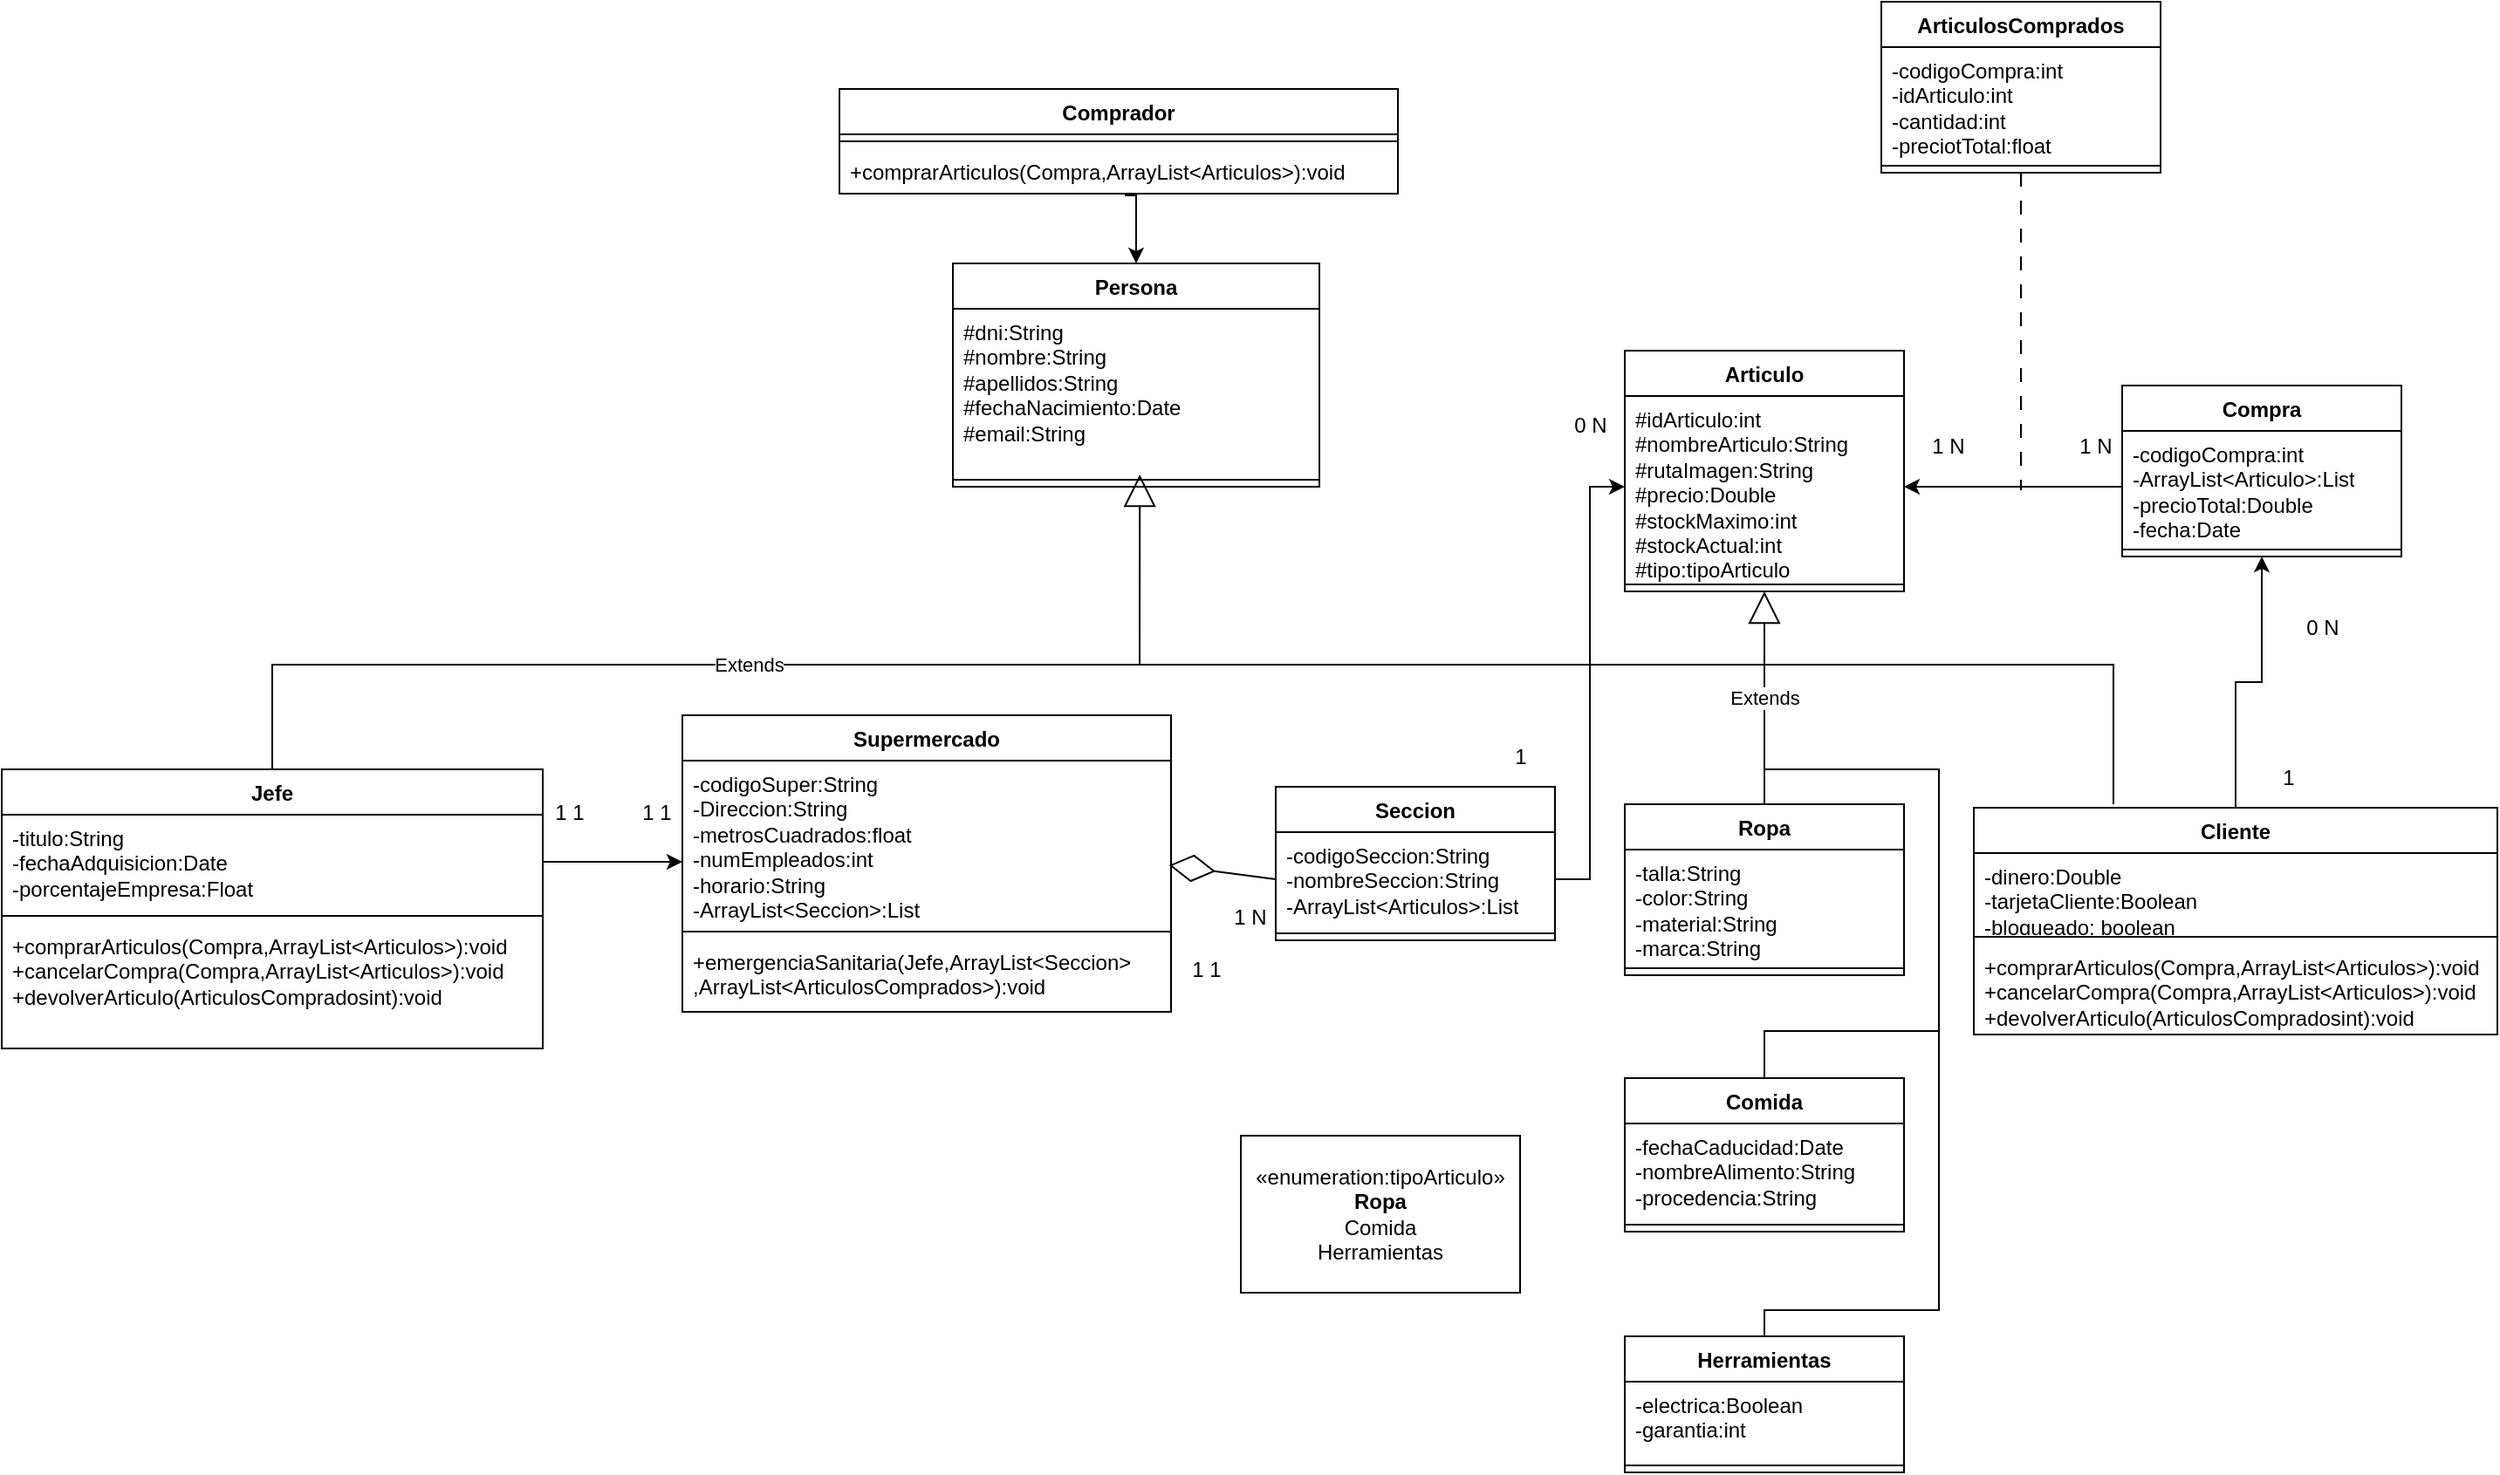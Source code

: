 <mxfile version="21.2.3" type="google">
  <diagram name="Página-1" id="AcMpjTrM1hYuwemOwGtK">
    <mxGraphModel grid="1" page="1" gridSize="10" guides="1" tooltips="1" connect="1" arrows="1" fold="1" pageScale="1" pageWidth="827" pageHeight="1169" math="0" shadow="0">
      <root>
        <mxCell id="0" />
        <mxCell id="1" parent="0" />
        <mxCell id="UsY06Z095c0vi_G9Ddax-1" value="Jefe" style="swimlane;fontStyle=1;align=center;verticalAlign=top;childLayout=stackLayout;horizontal=1;startSize=26;horizontalStack=0;resizeParent=1;resizeParentMax=0;resizeLast=0;collapsible=1;marginBottom=0;whiteSpace=wrap;html=1;" vertex="1" parent="1">
          <mxGeometry x="-250" y="260" width="310" height="160" as="geometry" />
        </mxCell>
        <mxCell id="UsY06Z095c0vi_G9Ddax-2" value="-titulo:String&lt;br&gt;-fechaAdquisicion:Date&lt;br&gt;-porcentajeEmpresa:Float" style="text;strokeColor=none;fillColor=none;align=left;verticalAlign=top;spacingLeft=4;spacingRight=4;overflow=hidden;rotatable=0;points=[[0,0.5],[1,0.5]];portConstraint=eastwest;whiteSpace=wrap;html=1;" vertex="1" parent="UsY06Z095c0vi_G9Ddax-1">
          <mxGeometry y="26" width="310" height="54" as="geometry" />
        </mxCell>
        <mxCell id="UsY06Z095c0vi_G9Ddax-3" value="" style="line;strokeWidth=1;fillColor=none;align=left;verticalAlign=middle;spacingTop=-1;spacingLeft=3;spacingRight=3;rotatable=0;labelPosition=right;points=[];portConstraint=eastwest;strokeColor=inherit;" vertex="1" parent="UsY06Z095c0vi_G9Ddax-1">
          <mxGeometry y="80" width="310" height="8" as="geometry" />
        </mxCell>
        <mxCell id="UsY06Z095c0vi_G9Ddax-4" value="+comprarArticulos(Compra,ArrayList&amp;lt;Articulos&amp;gt;):void&lt;br style=&quot;border-color: var(--border-color);&quot;&gt;+cancelarCompra(Compra,ArrayList&amp;lt;Articulos&amp;gt;):void&lt;br style=&quot;border-color: var(--border-color);&quot;&gt;+devolverArticulo(ArticulosCompradosint):void" style="text;strokeColor=none;fillColor=none;align=left;verticalAlign=top;spacingLeft=4;spacingRight=4;overflow=hidden;rotatable=0;points=[[0,0.5],[1,0.5]];portConstraint=eastwest;whiteSpace=wrap;html=1;" vertex="1" parent="UsY06Z095c0vi_G9Ddax-1">
          <mxGeometry y="88" width="310" height="72" as="geometry" />
        </mxCell>
        <mxCell id="lvvx0EX4T1PJWLHWvDxS-2" style="edgeStyle=orthogonalEdgeStyle;rounded=0;orthogonalLoop=1;jettySize=auto;html=1;exitX=0.5;exitY=0;exitDx=0;exitDy=0;entryX=0.5;entryY=1;entryDx=0;entryDy=0;" edge="1" parent="1" source="UsY06Z095c0vi_G9Ddax-9" target="YRdC5Utn8afZMs9mZAfh-26">
          <mxGeometry relative="1" as="geometry">
            <mxPoint x="1029.48" y="163.948" as="targetPoint" />
          </mxGeometry>
        </mxCell>
        <mxCell id="UsY06Z095c0vi_G9Ddax-9" value="Cliente" style="swimlane;fontStyle=1;align=center;verticalAlign=top;childLayout=stackLayout;horizontal=1;startSize=26;horizontalStack=0;resizeParent=1;resizeParentMax=0;resizeLast=0;collapsible=1;marginBottom=0;whiteSpace=wrap;html=1;" vertex="1" parent="1">
          <mxGeometry x="880" y="282" width="300" height="130" as="geometry" />
        </mxCell>
        <mxCell id="UsY06Z095c0vi_G9Ddax-10" value="-dinero:Double&lt;br&gt;-tarjetaCliente:Boolean&lt;br&gt;-bloqueado: boolean" style="text;strokeColor=none;fillColor=none;align=left;verticalAlign=top;spacingLeft=4;spacingRight=4;overflow=hidden;rotatable=0;points=[[0,0.5],[1,0.5]];portConstraint=eastwest;whiteSpace=wrap;html=1;" vertex="1" parent="UsY06Z095c0vi_G9Ddax-9">
          <mxGeometry y="26" width="300" height="44" as="geometry" />
        </mxCell>
        <mxCell id="UsY06Z095c0vi_G9Ddax-11" value="" style="line;strokeWidth=1;fillColor=none;align=left;verticalAlign=middle;spacingTop=-1;spacingLeft=3;spacingRight=3;rotatable=0;labelPosition=right;points=[];portConstraint=eastwest;strokeColor=inherit;" vertex="1" parent="UsY06Z095c0vi_G9Ddax-9">
          <mxGeometry y="70" width="300" height="8" as="geometry" />
        </mxCell>
        <mxCell id="UsY06Z095c0vi_G9Ddax-12" value="+comprarArticulos(Compra,ArrayList&amp;lt;Articulos&amp;gt;):void&lt;br&gt;+cancelarCompra(Compra,ArrayList&amp;lt;Articulos&amp;gt;):void&lt;br&gt;+devolverArticulo(ArticulosCompradosint):void" style="text;strokeColor=none;fillColor=none;align=left;verticalAlign=top;spacingLeft=4;spacingRight=4;overflow=hidden;rotatable=0;points=[[0,0.5],[1,0.5]];portConstraint=eastwest;whiteSpace=wrap;html=1;" vertex="1" parent="UsY06Z095c0vi_G9Ddax-9">
          <mxGeometry y="78" width="300" height="52" as="geometry" />
        </mxCell>
        <mxCell id="UsY06Z095c0vi_G9Ddax-17" value="Seccion" style="swimlane;fontStyle=1;align=center;verticalAlign=top;childLayout=stackLayout;horizontal=1;startSize=26;horizontalStack=0;resizeParent=1;resizeParentMax=0;resizeLast=0;collapsible=1;marginBottom=0;whiteSpace=wrap;html=1;" vertex="1" parent="1">
          <mxGeometry x="480" y="270" width="160" height="88" as="geometry" />
        </mxCell>
        <mxCell id="UsY06Z095c0vi_G9Ddax-18" value="-codigoSeccion:String&lt;br&gt;-nombreSeccion:String&lt;br&gt;-ArrayList&amp;lt;Articulos&amp;gt;:List" style="text;strokeColor=none;fillColor=none;align=left;verticalAlign=top;spacingLeft=4;spacingRight=4;overflow=hidden;rotatable=0;points=[[0,0.5],[1,0.5]];portConstraint=eastwest;whiteSpace=wrap;html=1;" vertex="1" parent="UsY06Z095c0vi_G9Ddax-17">
          <mxGeometry y="26" width="160" height="54" as="geometry" />
        </mxCell>
        <mxCell id="UsY06Z095c0vi_G9Ddax-19" value="" style="line;strokeWidth=1;fillColor=none;align=left;verticalAlign=middle;spacingTop=-1;spacingLeft=3;spacingRight=3;rotatable=0;labelPosition=right;points=[];portConstraint=eastwest;strokeColor=inherit;" vertex="1" parent="UsY06Z095c0vi_G9Ddax-17">
          <mxGeometry y="80" width="160" height="8" as="geometry" />
        </mxCell>
        <mxCell id="UsY06Z095c0vi_G9Ddax-21" value="Articulo" style="swimlane;fontStyle=1;align=center;verticalAlign=top;childLayout=stackLayout;horizontal=1;startSize=26;horizontalStack=0;resizeParent=1;resizeParentMax=0;resizeLast=0;collapsible=1;marginBottom=0;whiteSpace=wrap;html=1;" vertex="1" parent="1">
          <mxGeometry x="680" y="20" width="160" height="138" as="geometry" />
        </mxCell>
        <mxCell id="UsY06Z095c0vi_G9Ddax-22" value="#idArticulo:int&lt;br&gt;#nombreArticulo:String&lt;br&gt;#rutaImagen:String&lt;br&gt;#precio:Double&lt;br&gt;#stockMaximo:int&lt;br&gt;#stockActual:int&lt;br&gt;#tipo:tipoArticulo" style="text;strokeColor=none;fillColor=none;align=left;verticalAlign=top;spacingLeft=4;spacingRight=4;overflow=hidden;rotatable=0;points=[[0,0.5],[1,0.5]];portConstraint=eastwest;whiteSpace=wrap;html=1;" vertex="1" parent="UsY06Z095c0vi_G9Ddax-21">
          <mxGeometry y="26" width="160" height="104" as="geometry" />
        </mxCell>
        <mxCell id="UsY06Z095c0vi_G9Ddax-23" value="" style="line;strokeWidth=1;fillColor=none;align=left;verticalAlign=middle;spacingTop=-1;spacingLeft=3;spacingRight=3;rotatable=0;labelPosition=right;points=[];portConstraint=eastwest;strokeColor=inherit;" vertex="1" parent="UsY06Z095c0vi_G9Ddax-21">
          <mxGeometry y="130" width="160" height="8" as="geometry" />
        </mxCell>
        <mxCell id="UsY06Z095c0vi_G9Ddax-26" value="Ropa" style="swimlane;fontStyle=1;align=center;verticalAlign=top;childLayout=stackLayout;horizontal=1;startSize=26;horizontalStack=0;resizeParent=1;resizeParentMax=0;resizeLast=0;collapsible=1;marginBottom=0;whiteSpace=wrap;html=1;" vertex="1" parent="1">
          <mxGeometry x="680" y="280" width="160" height="98" as="geometry" />
        </mxCell>
        <mxCell id="UsY06Z095c0vi_G9Ddax-27" value="-talla:String&lt;br&gt;-color:String&lt;br&gt;-material:String&lt;br&gt;-marca:String" style="text;strokeColor=none;fillColor=none;align=left;verticalAlign=top;spacingLeft=4;spacingRight=4;overflow=hidden;rotatable=0;points=[[0,0.5],[1,0.5]];portConstraint=eastwest;whiteSpace=wrap;html=1;" vertex="1" parent="UsY06Z095c0vi_G9Ddax-26">
          <mxGeometry y="26" width="160" height="64" as="geometry" />
        </mxCell>
        <mxCell id="UsY06Z095c0vi_G9Ddax-28" value="" style="line;strokeWidth=1;fillColor=none;align=left;verticalAlign=middle;spacingTop=-1;spacingLeft=3;spacingRight=3;rotatable=0;labelPosition=right;points=[];portConstraint=eastwest;strokeColor=inherit;" vertex="1" parent="UsY06Z095c0vi_G9Ddax-26">
          <mxGeometry y="90" width="160" height="8" as="geometry" />
        </mxCell>
        <mxCell id="YRdC5Utn8afZMs9mZAfh-21" value="" style="endArrow=none;html=1;rounded=0;exitX=0.5;exitY=0.026;exitDx=0;exitDy=0;exitPerimeter=0;" edge="1" parent="UsY06Z095c0vi_G9Ddax-26" source="UsY06Z095c0vi_G9Ddax-30">
          <mxGeometry width="50" height="50" relative="1" as="geometry">
            <mxPoint x="80" y="148" as="sourcePoint" />
            <mxPoint x="80" as="targetPoint" />
            <Array as="points">
              <mxPoint x="80" y="130" />
              <mxPoint x="180" y="130" />
              <mxPoint x="180" />
              <mxPoint x="180" y="-20" />
              <mxPoint x="80" y="-20" />
            </Array>
          </mxGeometry>
        </mxCell>
        <mxCell id="UsY06Z095c0vi_G9Ddax-30" value="Comida" style="swimlane;fontStyle=1;align=center;verticalAlign=top;childLayout=stackLayout;horizontal=1;startSize=26;horizontalStack=0;resizeParent=1;resizeParentMax=0;resizeLast=0;collapsible=1;marginBottom=0;whiteSpace=wrap;html=1;" vertex="1" parent="1">
          <mxGeometry x="680" y="437" width="160" height="88" as="geometry" />
        </mxCell>
        <mxCell id="UsY06Z095c0vi_G9Ddax-31" value="-fechaCaducidad:Date&lt;br&gt;-nombreAlimento:String&lt;br&gt;-procedencia:String" style="text;strokeColor=none;fillColor=none;align=left;verticalAlign=top;spacingLeft=4;spacingRight=4;overflow=hidden;rotatable=0;points=[[0,0.5],[1,0.5]];portConstraint=eastwest;whiteSpace=wrap;html=1;" vertex="1" parent="UsY06Z095c0vi_G9Ddax-30">
          <mxGeometry y="26" width="160" height="54" as="geometry" />
        </mxCell>
        <mxCell id="UsY06Z095c0vi_G9Ddax-32" value="" style="line;strokeWidth=1;fillColor=none;align=left;verticalAlign=middle;spacingTop=-1;spacingLeft=3;spacingRight=3;rotatable=0;labelPosition=right;points=[];portConstraint=eastwest;strokeColor=inherit;" vertex="1" parent="UsY06Z095c0vi_G9Ddax-30">
          <mxGeometry y="80" width="160" height="8" as="geometry" />
        </mxCell>
        <mxCell id="YRdC5Utn8afZMs9mZAfh-22" value="" style="endArrow=none;html=1;rounded=0;" edge="1" parent="UsY06Z095c0vi_G9Ddax-30">
          <mxGeometry width="50" height="50" relative="1" as="geometry">
            <mxPoint x="80" y="148" as="sourcePoint" />
            <mxPoint x="180" y="-27" as="targetPoint" />
            <Array as="points">
              <mxPoint x="80" y="133" />
              <mxPoint x="180" y="133" />
            </Array>
          </mxGeometry>
        </mxCell>
        <mxCell id="YRdC5Utn8afZMs9mZAfh-1" value="Herramientas" style="swimlane;fontStyle=1;align=center;verticalAlign=top;childLayout=stackLayout;horizontal=1;startSize=26;horizontalStack=0;resizeParent=1;resizeParentMax=0;resizeLast=0;collapsible=1;marginBottom=0;whiteSpace=wrap;html=1;" vertex="1" parent="1">
          <mxGeometry x="680" y="585" width="160" height="78" as="geometry" />
        </mxCell>
        <mxCell id="YRdC5Utn8afZMs9mZAfh-2" value="-electrica:Boolean&lt;br&gt;-garantia:int" style="text;strokeColor=none;fillColor=none;align=left;verticalAlign=top;spacingLeft=4;spacingRight=4;overflow=hidden;rotatable=0;points=[[0,0.5],[1,0.5]];portConstraint=eastwest;whiteSpace=wrap;html=1;" vertex="1" parent="YRdC5Utn8afZMs9mZAfh-1">
          <mxGeometry y="26" width="160" height="44" as="geometry" />
        </mxCell>
        <mxCell id="YRdC5Utn8afZMs9mZAfh-3" value="" style="line;strokeWidth=1;fillColor=none;align=left;verticalAlign=middle;spacingTop=-1;spacingLeft=3;spacingRight=3;rotatable=0;labelPosition=right;points=[];portConstraint=eastwest;strokeColor=inherit;" vertex="1" parent="YRdC5Utn8afZMs9mZAfh-1">
          <mxGeometry y="70" width="160" height="8" as="geometry" />
        </mxCell>
        <mxCell id="YRdC5Utn8afZMs9mZAfh-5" value="Extends" style="endArrow=block;endSize=16;endFill=0;html=1;rounded=0;exitX=0.5;exitY=0;exitDx=0;exitDy=0;entryX=0.51;entryY=0.125;entryDx=0;entryDy=0;entryPerimeter=0;" edge="1" parent="1" source="UsY06Z095c0vi_G9Ddax-1" target="m0kfXm-6fWtmD8Pkt9Y0-3">
          <mxGeometry width="160" relative="1" as="geometry">
            <mxPoint x="80" y="279" as="sourcePoint" />
            <mxPoint x="402.1" y="124" as="targetPoint" />
            <Array as="points">
              <mxPoint x="-95" y="200" />
              <mxPoint x="402" y="200" />
            </Array>
          </mxGeometry>
        </mxCell>
        <mxCell id="YRdC5Utn8afZMs9mZAfh-6" value="" style="endArrow=none;html=1;rounded=0;" edge="1" parent="1">
          <mxGeometry width="50" height="50" relative="1" as="geometry">
            <mxPoint x="400" y="200" as="sourcePoint" />
            <mxPoint x="960" y="280" as="targetPoint" />
            <Array as="points">
              <mxPoint x="960" y="200" />
            </Array>
          </mxGeometry>
        </mxCell>
        <mxCell id="YRdC5Utn8afZMs9mZAfh-7" value="" style="edgeStyle=orthogonalEdgeStyle;rounded=0;orthogonalLoop=1;jettySize=auto;html=1;" edge="1" parent="1" source="UsY06Z095c0vi_G9Ddax-2">
          <mxGeometry relative="1" as="geometry">
            <mxPoint x="140" y="313" as="targetPoint" />
          </mxGeometry>
        </mxCell>
        <mxCell id="YRdC5Utn8afZMs9mZAfh-8" value="1 1" style="text;html=1;align=center;verticalAlign=middle;resizable=0;points=[];autosize=1;strokeColor=none;fillColor=none;" vertex="1" parent="1">
          <mxGeometry x="55" y="270" width="40" height="30" as="geometry" />
        </mxCell>
        <mxCell id="YRdC5Utn8afZMs9mZAfh-9" value="1 1" style="text;html=1;align=center;verticalAlign=middle;resizable=0;points=[];autosize=1;strokeColor=none;fillColor=none;" vertex="1" parent="1">
          <mxGeometry x="105" y="270" width="40" height="30" as="geometry" />
        </mxCell>
        <mxCell id="YRdC5Utn8afZMs9mZAfh-10" value="" style="endArrow=diamondThin;endFill=0;endSize=24;html=1;rounded=0;entryX=0.996;entryY=0.638;entryDx=0;entryDy=0;exitX=0;exitY=0.5;exitDx=0;exitDy=0;entryPerimeter=0;" edge="1" parent="1" source="UsY06Z095c0vi_G9Ddax-18" target="m0kfXm-6fWtmD8Pkt9Y0-6">
          <mxGeometry width="160" relative="1" as="geometry">
            <mxPoint x="320" y="360" as="sourcePoint" />
            <mxPoint x="410" y="323" as="targetPoint" />
            <Array as="points" />
          </mxGeometry>
        </mxCell>
        <mxCell id="YRdC5Utn8afZMs9mZAfh-11" value="1 1" style="text;html=1;align=center;verticalAlign=middle;resizable=0;points=[];autosize=1;strokeColor=none;fillColor=none;" vertex="1" parent="1">
          <mxGeometry x="420" y="360" width="40" height="30" as="geometry" />
        </mxCell>
        <mxCell id="YRdC5Utn8afZMs9mZAfh-12" value="1 N" style="text;html=1;align=center;verticalAlign=middle;resizable=0;points=[];autosize=1;strokeColor=none;fillColor=none;" vertex="1" parent="1">
          <mxGeometry x="445" y="330" width="40" height="30" as="geometry" />
        </mxCell>
        <mxCell id="YRdC5Utn8afZMs9mZAfh-13" value="Extends" style="endArrow=block;endSize=16;endFill=0;html=1;rounded=0;entryX=0.5;entryY=1;entryDx=0;entryDy=0;exitX=0.5;exitY=0;exitDx=0;exitDy=0;" edge="1" parent="1" source="UsY06Z095c0vi_G9Ddax-26" target="UsY06Z095c0vi_G9Ddax-21">
          <mxGeometry width="160" relative="1" as="geometry">
            <mxPoint x="720" y="260" as="sourcePoint" />
            <mxPoint x="759.04" y="188.004" as="targetPoint" />
          </mxGeometry>
        </mxCell>
        <mxCell id="YRdC5Utn8afZMs9mZAfh-15" style="edgeStyle=orthogonalEdgeStyle;rounded=0;orthogonalLoop=1;jettySize=auto;html=1;exitX=1;exitY=0.5;exitDx=0;exitDy=0;entryX=0;entryY=0.5;entryDx=0;entryDy=0;" edge="1" parent="1" source="UsY06Z095c0vi_G9Ddax-18" target="UsY06Z095c0vi_G9Ddax-22">
          <mxGeometry relative="1" as="geometry" />
        </mxCell>
        <mxCell id="YRdC5Utn8afZMs9mZAfh-16" value="1" style="text;html=1;align=center;verticalAlign=middle;resizable=0;points=[];autosize=1;strokeColor=none;fillColor=none;" vertex="1" parent="1">
          <mxGeometry x="605" y="238" width="30" height="30" as="geometry" />
        </mxCell>
        <mxCell id="YRdC5Utn8afZMs9mZAfh-17" value="0 N" style="text;html=1;align=center;verticalAlign=middle;resizable=0;points=[];autosize=1;strokeColor=none;fillColor=none;" vertex="1" parent="1">
          <mxGeometry x="640" y="48" width="40" height="30" as="geometry" />
        </mxCell>
        <mxCell id="YRdC5Utn8afZMs9mZAfh-24" value="1" style="text;html=1;align=center;verticalAlign=middle;resizable=0;points=[];autosize=1;strokeColor=none;fillColor=none;" vertex="1" parent="1">
          <mxGeometry x="1045" y="250" width="30" height="30" as="geometry" />
        </mxCell>
        <mxCell id="YRdC5Utn8afZMs9mZAfh-25" value="1 N" style="text;html=1;align=center;verticalAlign=middle;resizable=0;points=[];autosize=1;strokeColor=none;fillColor=none;" vertex="1" parent="1">
          <mxGeometry x="845" y="60" width="40" height="30" as="geometry" />
        </mxCell>
        <mxCell id="YRdC5Utn8afZMs9mZAfh-26" value="Compra" style="swimlane;fontStyle=1;align=center;verticalAlign=top;childLayout=stackLayout;horizontal=1;startSize=26;horizontalStack=0;resizeParent=1;resizeParentMax=0;resizeLast=0;collapsible=1;marginBottom=0;whiteSpace=wrap;html=1;" vertex="1" parent="1">
          <mxGeometry x="965" y="40" width="160" height="98" as="geometry" />
        </mxCell>
        <mxCell id="YRdC5Utn8afZMs9mZAfh-27" value="-codigoCompra:int&lt;br&gt;-ArrayList&amp;lt;Articulo&amp;gt;:List&lt;br&gt;-precioTotal:Double&lt;br&gt;-fecha:Date" style="text;strokeColor=none;fillColor=none;align=left;verticalAlign=top;spacingLeft=4;spacingRight=4;overflow=hidden;rotatable=0;points=[[0,0.5],[1,0.5]];portConstraint=eastwest;whiteSpace=wrap;html=1;" vertex="1" parent="YRdC5Utn8afZMs9mZAfh-26">
          <mxGeometry y="26" width="160" height="64" as="geometry" />
        </mxCell>
        <mxCell id="YRdC5Utn8afZMs9mZAfh-28" value="" style="line;strokeWidth=1;fillColor=none;align=left;verticalAlign=middle;spacingTop=-1;spacingLeft=3;spacingRight=3;rotatable=0;labelPosition=right;points=[];portConstraint=eastwest;strokeColor=inherit;" vertex="1" parent="YRdC5Utn8afZMs9mZAfh-26">
          <mxGeometry y="90" width="160" height="8" as="geometry" />
        </mxCell>
        <mxCell id="YRdC5Utn8afZMs9mZAfh-56" style="edgeStyle=orthogonalEdgeStyle;rounded=0;orthogonalLoop=1;jettySize=auto;html=1;exitX=0.511;exitY=1.038;exitDx=0;exitDy=0;entryX=0.5;entryY=0;entryDx=0;entryDy=0;exitPerimeter=0;" edge="1" parent="1" source="YRdC5Utn8afZMs9mZAfh-40">
          <mxGeometry relative="1" as="geometry">
            <mxPoint x="400" y="-30" as="targetPoint" />
          </mxGeometry>
        </mxCell>
        <mxCell id="YRdC5Utn8afZMs9mZAfh-37" value="Comprador" style="swimlane;fontStyle=1;align=center;verticalAlign=top;childLayout=stackLayout;horizontal=1;startSize=26;horizontalStack=0;resizeParent=1;resizeParentMax=0;resizeLast=0;collapsible=1;marginBottom=0;whiteSpace=wrap;html=1;" vertex="1" parent="1">
          <mxGeometry x="230" y="-130" width="320" height="60" as="geometry" />
        </mxCell>
        <mxCell id="YRdC5Utn8afZMs9mZAfh-39" value="" style="line;strokeWidth=1;fillColor=none;align=left;verticalAlign=middle;spacingTop=-1;spacingLeft=3;spacingRight=3;rotatable=0;labelPosition=right;points=[];portConstraint=eastwest;strokeColor=inherit;" vertex="1" parent="YRdC5Utn8afZMs9mZAfh-37">
          <mxGeometry y="26" width="320" height="8" as="geometry" />
        </mxCell>
        <mxCell id="YRdC5Utn8afZMs9mZAfh-40" value="+comprarArticulos(Compra,ArrayList&amp;lt;Articulos&amp;gt;):void" style="text;strokeColor=none;fillColor=none;align=left;verticalAlign=top;spacingLeft=4;spacingRight=4;overflow=hidden;rotatable=0;points=[[0,0.5],[1,0.5]];portConstraint=eastwest;whiteSpace=wrap;html=1;" vertex="1" parent="YRdC5Utn8afZMs9mZAfh-37">
          <mxGeometry y="34" width="320" height="26" as="geometry" />
        </mxCell>
        <mxCell id="lvvx0EX4T1PJWLHWvDxS-1" value="«enumeration:tipoArticulo»&lt;br&gt;&lt;b&gt;Ropa&lt;br&gt;&lt;/b&gt;Comida&lt;br&gt;Herramientas" style="html=1;whiteSpace=wrap;" vertex="1" parent="1">
          <mxGeometry x="460" y="470" width="160" height="90" as="geometry" />
        </mxCell>
        <mxCell id="lvvx0EX4T1PJWLHWvDxS-3" style="edgeStyle=orthogonalEdgeStyle;rounded=0;orthogonalLoop=1;jettySize=auto;html=1;exitX=0;exitY=0.5;exitDx=0;exitDy=0;" edge="1" parent="1" source="YRdC5Utn8afZMs9mZAfh-27" target="UsY06Z095c0vi_G9Ddax-22">
          <mxGeometry relative="1" as="geometry" />
        </mxCell>
        <mxCell id="zVOt3Z6Wm_wHffWAklok-1" style="edgeStyle=orthogonalEdgeStyle;rounded=0;orthogonalLoop=1;jettySize=auto;html=1;dashed=1;dashPattern=8 8;endArrow=none;endFill=0;" edge="1" parent="1" source="lvvx0EX4T1PJWLHWvDxS-5">
          <mxGeometry relative="1" as="geometry">
            <mxPoint x="907" y="100" as="targetPoint" />
          </mxGeometry>
        </mxCell>
        <mxCell id="lvvx0EX4T1PJWLHWvDxS-5" value="ArticulosComprados" style="swimlane;fontStyle=1;align=center;verticalAlign=top;childLayout=stackLayout;horizontal=1;startSize=26;horizontalStack=0;resizeParent=1;resizeParentMax=0;resizeLast=0;collapsible=1;marginBottom=0;whiteSpace=wrap;html=1;" vertex="1" parent="1">
          <mxGeometry x="827" y="-180" width="160" height="98" as="geometry" />
        </mxCell>
        <mxCell id="lvvx0EX4T1PJWLHWvDxS-6" value="-codigoCompra:int&lt;br&gt;-idArticulo:int&lt;br&gt;-cantidad:int&lt;br&gt;-preciotTotal:float" style="text;strokeColor=none;fillColor=none;align=left;verticalAlign=top;spacingLeft=4;spacingRight=4;overflow=hidden;rotatable=0;points=[[0,0.5],[1,0.5]];portConstraint=eastwest;whiteSpace=wrap;html=1;" vertex="1" parent="lvvx0EX4T1PJWLHWvDxS-5">
          <mxGeometry y="26" width="160" height="64" as="geometry" />
        </mxCell>
        <mxCell id="lvvx0EX4T1PJWLHWvDxS-7" value="" style="line;strokeWidth=1;fillColor=none;align=left;verticalAlign=middle;spacingTop=-1;spacingLeft=3;spacingRight=3;rotatable=0;labelPosition=right;points=[];portConstraint=eastwest;strokeColor=inherit;" vertex="1" parent="lvvx0EX4T1PJWLHWvDxS-5">
          <mxGeometry y="90" width="160" height="8" as="geometry" />
        </mxCell>
        <mxCell id="zVOt3Z6Wm_wHffWAklok-2" value="0 N" style="text;html=1;strokeColor=none;fillColor=none;align=center;verticalAlign=middle;whiteSpace=wrap;rounded=0;" vertex="1" parent="1">
          <mxGeometry x="1050" y="164" width="60" height="30" as="geometry" />
        </mxCell>
        <mxCell id="zVOt3Z6Wm_wHffWAklok-3" value="1 N" style="text;html=1;strokeColor=none;fillColor=none;align=center;verticalAlign=middle;whiteSpace=wrap;rounded=0;" vertex="1" parent="1">
          <mxGeometry x="920" y="60" width="60" height="30" as="geometry" />
        </mxCell>
        <mxCell id="m0kfXm-6fWtmD8Pkt9Y0-1" value="Persona" style="swimlane;fontStyle=1;align=center;verticalAlign=top;childLayout=stackLayout;horizontal=1;startSize=26;horizontalStack=0;resizeParent=1;resizeParentMax=0;resizeLast=0;collapsible=1;marginBottom=0;whiteSpace=wrap;html=1;" vertex="1" parent="1">
          <mxGeometry x="295" y="-30" width="210" height="128" as="geometry" />
        </mxCell>
        <mxCell id="m0kfXm-6fWtmD8Pkt9Y0-2" value="#dni:String&lt;br style=&quot;border-color: var(--border-color);&quot;&gt;#nombre:String&lt;br style=&quot;border-color: var(--border-color);&quot;&gt;#apellidos:String&lt;br style=&quot;border-color: var(--border-color);&quot;&gt;#fechaNacimiento:Date&lt;br style=&quot;border-color: var(--border-color);&quot;&gt;#email:String" style="text;strokeColor=none;fillColor=none;align=left;verticalAlign=top;spacingLeft=4;spacingRight=4;overflow=hidden;rotatable=0;points=[[0,0.5],[1,0.5]];portConstraint=eastwest;whiteSpace=wrap;html=1;" vertex="1" parent="m0kfXm-6fWtmD8Pkt9Y0-1">
          <mxGeometry y="26" width="210" height="94" as="geometry" />
        </mxCell>
        <mxCell id="m0kfXm-6fWtmD8Pkt9Y0-3" value="" style="line;strokeWidth=1;fillColor=none;align=left;verticalAlign=middle;spacingTop=-1;spacingLeft=3;spacingRight=3;rotatable=0;labelPosition=right;points=[];portConstraint=eastwest;strokeColor=inherit;" vertex="1" parent="m0kfXm-6fWtmD8Pkt9Y0-1">
          <mxGeometry y="120" width="210" height="8" as="geometry" />
        </mxCell>
        <mxCell id="m0kfXm-6fWtmD8Pkt9Y0-5" value="Supermercado" style="swimlane;fontStyle=1;align=center;verticalAlign=top;childLayout=stackLayout;horizontal=1;startSize=26;horizontalStack=0;resizeParent=1;resizeParentMax=0;resizeLast=0;collapsible=1;marginBottom=0;whiteSpace=wrap;html=1;" vertex="1" parent="1">
          <mxGeometry x="140" y="229" width="280" height="170" as="geometry" />
        </mxCell>
        <mxCell id="m0kfXm-6fWtmD8Pkt9Y0-6" value="-codigoSuper:String&lt;br style=&quot;border-color: var(--border-color);&quot;&gt;-Direccion:String&lt;br style=&quot;border-color: var(--border-color);&quot;&gt;-metrosCuadrados:float&lt;br style=&quot;border-color: var(--border-color);&quot;&gt;-numEmpleados:int&lt;br style=&quot;border-color: var(--border-color);&quot;&gt;-horario:String&lt;br style=&quot;border-color: var(--border-color);&quot;&gt;-ArrayList&amp;lt;Seccion&amp;gt;:List" style="text;strokeColor=none;fillColor=none;align=left;verticalAlign=top;spacingLeft=4;spacingRight=4;overflow=hidden;rotatable=0;points=[[0,0.5],[1,0.5]];portConstraint=eastwest;whiteSpace=wrap;html=1;" vertex="1" parent="m0kfXm-6fWtmD8Pkt9Y0-5">
          <mxGeometry y="26" width="280" height="94" as="geometry" />
        </mxCell>
        <mxCell id="m0kfXm-6fWtmD8Pkt9Y0-7" value="" style="line;strokeWidth=1;fillColor=none;align=left;verticalAlign=middle;spacingTop=-1;spacingLeft=3;spacingRight=3;rotatable=0;labelPosition=right;points=[];portConstraint=eastwest;strokeColor=inherit;" vertex="1" parent="m0kfXm-6fWtmD8Pkt9Y0-5">
          <mxGeometry y="120" width="280" height="8" as="geometry" />
        </mxCell>
        <mxCell id="m0kfXm-6fWtmD8Pkt9Y0-8" value="+emergenciaSanitaria(Jefe,ArrayList&amp;lt;Seccion&amp;gt; ,ArrayList&amp;lt;ArticulosComprados&amp;gt;):void" style="text;strokeColor=none;fillColor=none;align=left;verticalAlign=top;spacingLeft=4;spacingRight=4;overflow=hidden;rotatable=0;points=[[0,0.5],[1,0.5]];portConstraint=eastwest;whiteSpace=wrap;html=1;" vertex="1" parent="m0kfXm-6fWtmD8Pkt9Y0-5">
          <mxGeometry y="128" width="280" height="42" as="geometry" />
        </mxCell>
      </root>
    </mxGraphModel>
  </diagram>
</mxfile>
